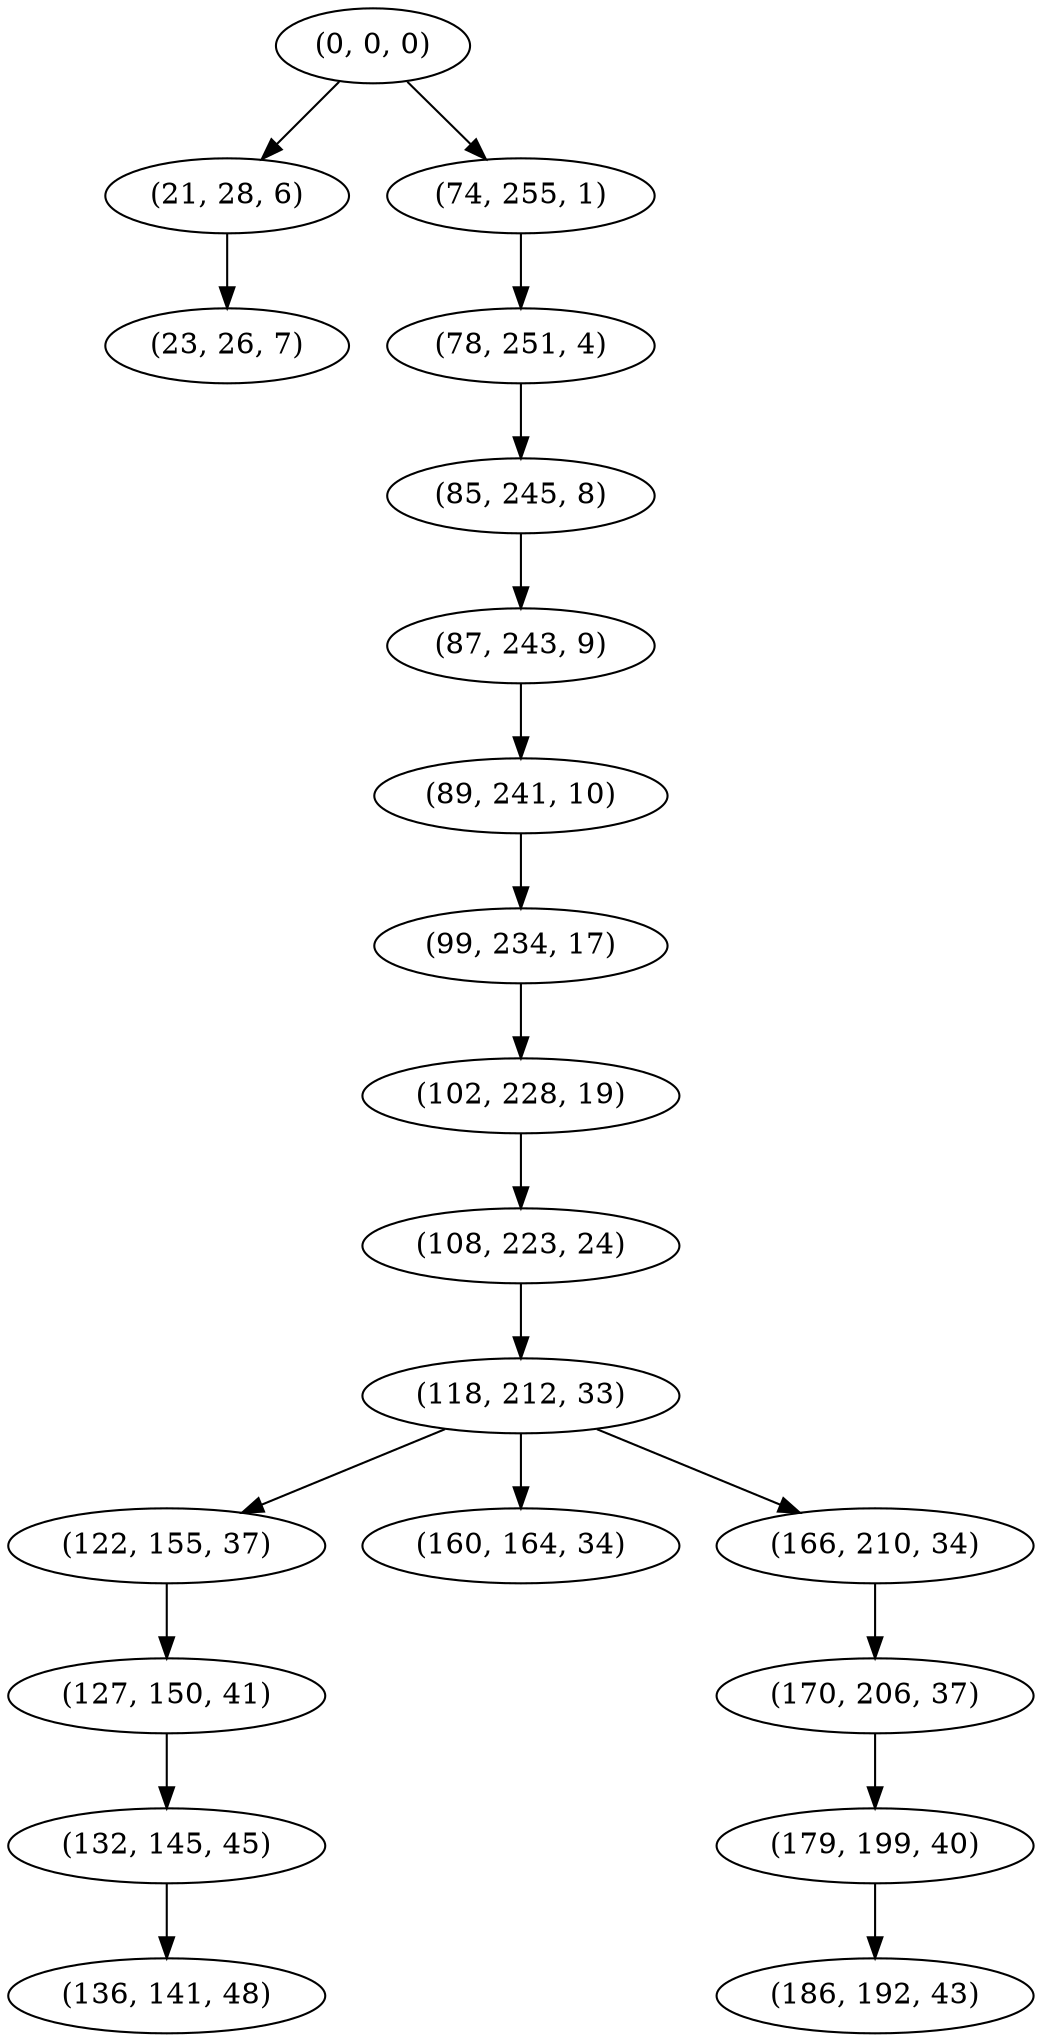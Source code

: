 digraph tree {
    "(0, 0, 0)";
    "(21, 28, 6)";
    "(23, 26, 7)";
    "(74, 255, 1)";
    "(78, 251, 4)";
    "(85, 245, 8)";
    "(87, 243, 9)";
    "(89, 241, 10)";
    "(99, 234, 17)";
    "(102, 228, 19)";
    "(108, 223, 24)";
    "(118, 212, 33)";
    "(122, 155, 37)";
    "(127, 150, 41)";
    "(132, 145, 45)";
    "(136, 141, 48)";
    "(160, 164, 34)";
    "(166, 210, 34)";
    "(170, 206, 37)";
    "(179, 199, 40)";
    "(186, 192, 43)";
    "(0, 0, 0)" -> "(21, 28, 6)";
    "(0, 0, 0)" -> "(74, 255, 1)";
    "(21, 28, 6)" -> "(23, 26, 7)";
    "(74, 255, 1)" -> "(78, 251, 4)";
    "(78, 251, 4)" -> "(85, 245, 8)";
    "(85, 245, 8)" -> "(87, 243, 9)";
    "(87, 243, 9)" -> "(89, 241, 10)";
    "(89, 241, 10)" -> "(99, 234, 17)";
    "(99, 234, 17)" -> "(102, 228, 19)";
    "(102, 228, 19)" -> "(108, 223, 24)";
    "(108, 223, 24)" -> "(118, 212, 33)";
    "(118, 212, 33)" -> "(122, 155, 37)";
    "(118, 212, 33)" -> "(160, 164, 34)";
    "(118, 212, 33)" -> "(166, 210, 34)";
    "(122, 155, 37)" -> "(127, 150, 41)";
    "(127, 150, 41)" -> "(132, 145, 45)";
    "(132, 145, 45)" -> "(136, 141, 48)";
    "(166, 210, 34)" -> "(170, 206, 37)";
    "(170, 206, 37)" -> "(179, 199, 40)";
    "(179, 199, 40)" -> "(186, 192, 43)";
}
